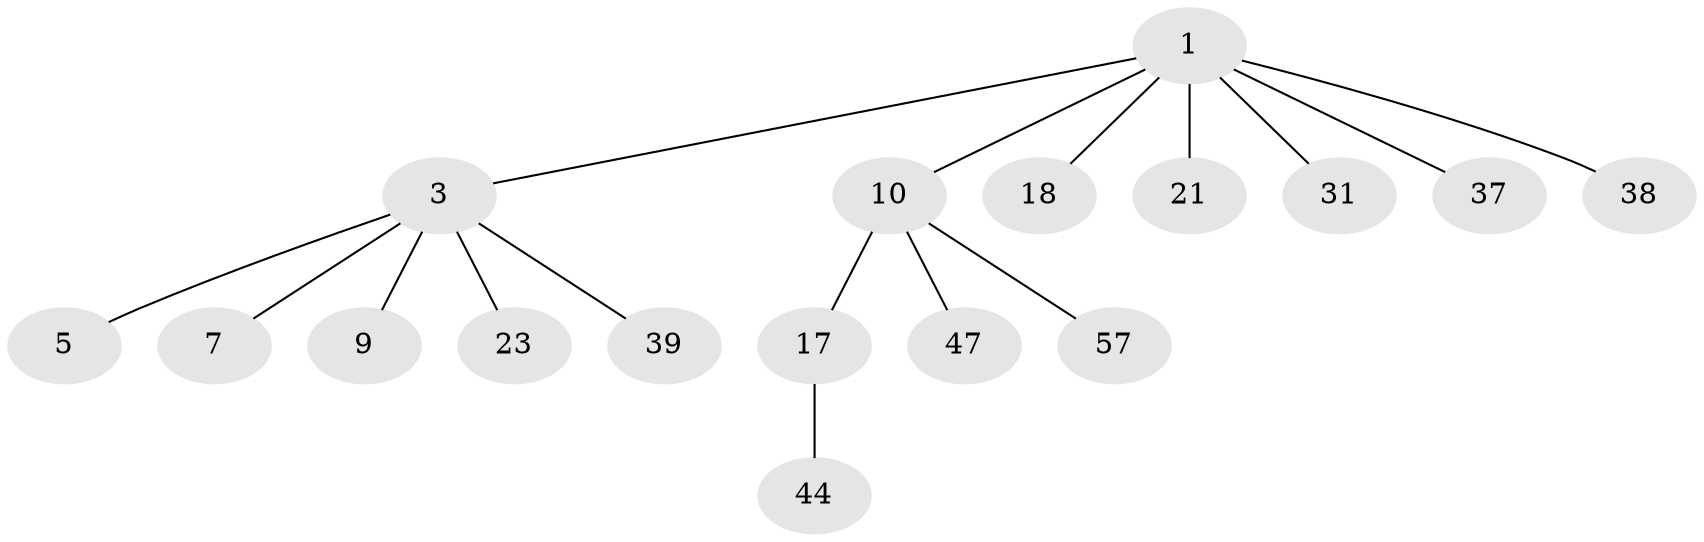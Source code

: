 // original degree distribution, {4: 0.03389830508474576, 3: 0.1694915254237288, 5: 0.05084745762711865, 2: 0.23728813559322035, 6: 0.01694915254237288, 1: 0.4915254237288136}
// Generated by graph-tools (version 1.1) at 2025/19/03/04/25 18:19:18]
// undirected, 17 vertices, 16 edges
graph export_dot {
graph [start="1"]
  node [color=gray90,style=filled];
  1 [super="+2+22+6"];
  3 [super="+4+12"];
  5 [super="+11"];
  7 [super="+43+25+48+8+32"];
  9 [super="+52+14"];
  10 [super="+29+27+16+50"];
  17 [super="+20"];
  18 [super="+42"];
  21 [super="+26"];
  23 [super="+24"];
  31;
  37 [super="+51+40"];
  38;
  39;
  44;
  47;
  57;
  1 -- 3;
  1 -- 10;
  1 -- 18;
  1 -- 31;
  1 -- 21;
  1 -- 37;
  1 -- 38;
  3 -- 7;
  3 -- 5;
  3 -- 23;
  3 -- 9;
  3 -- 39;
  10 -- 47;
  10 -- 17;
  10 -- 57;
  17 -- 44;
}
